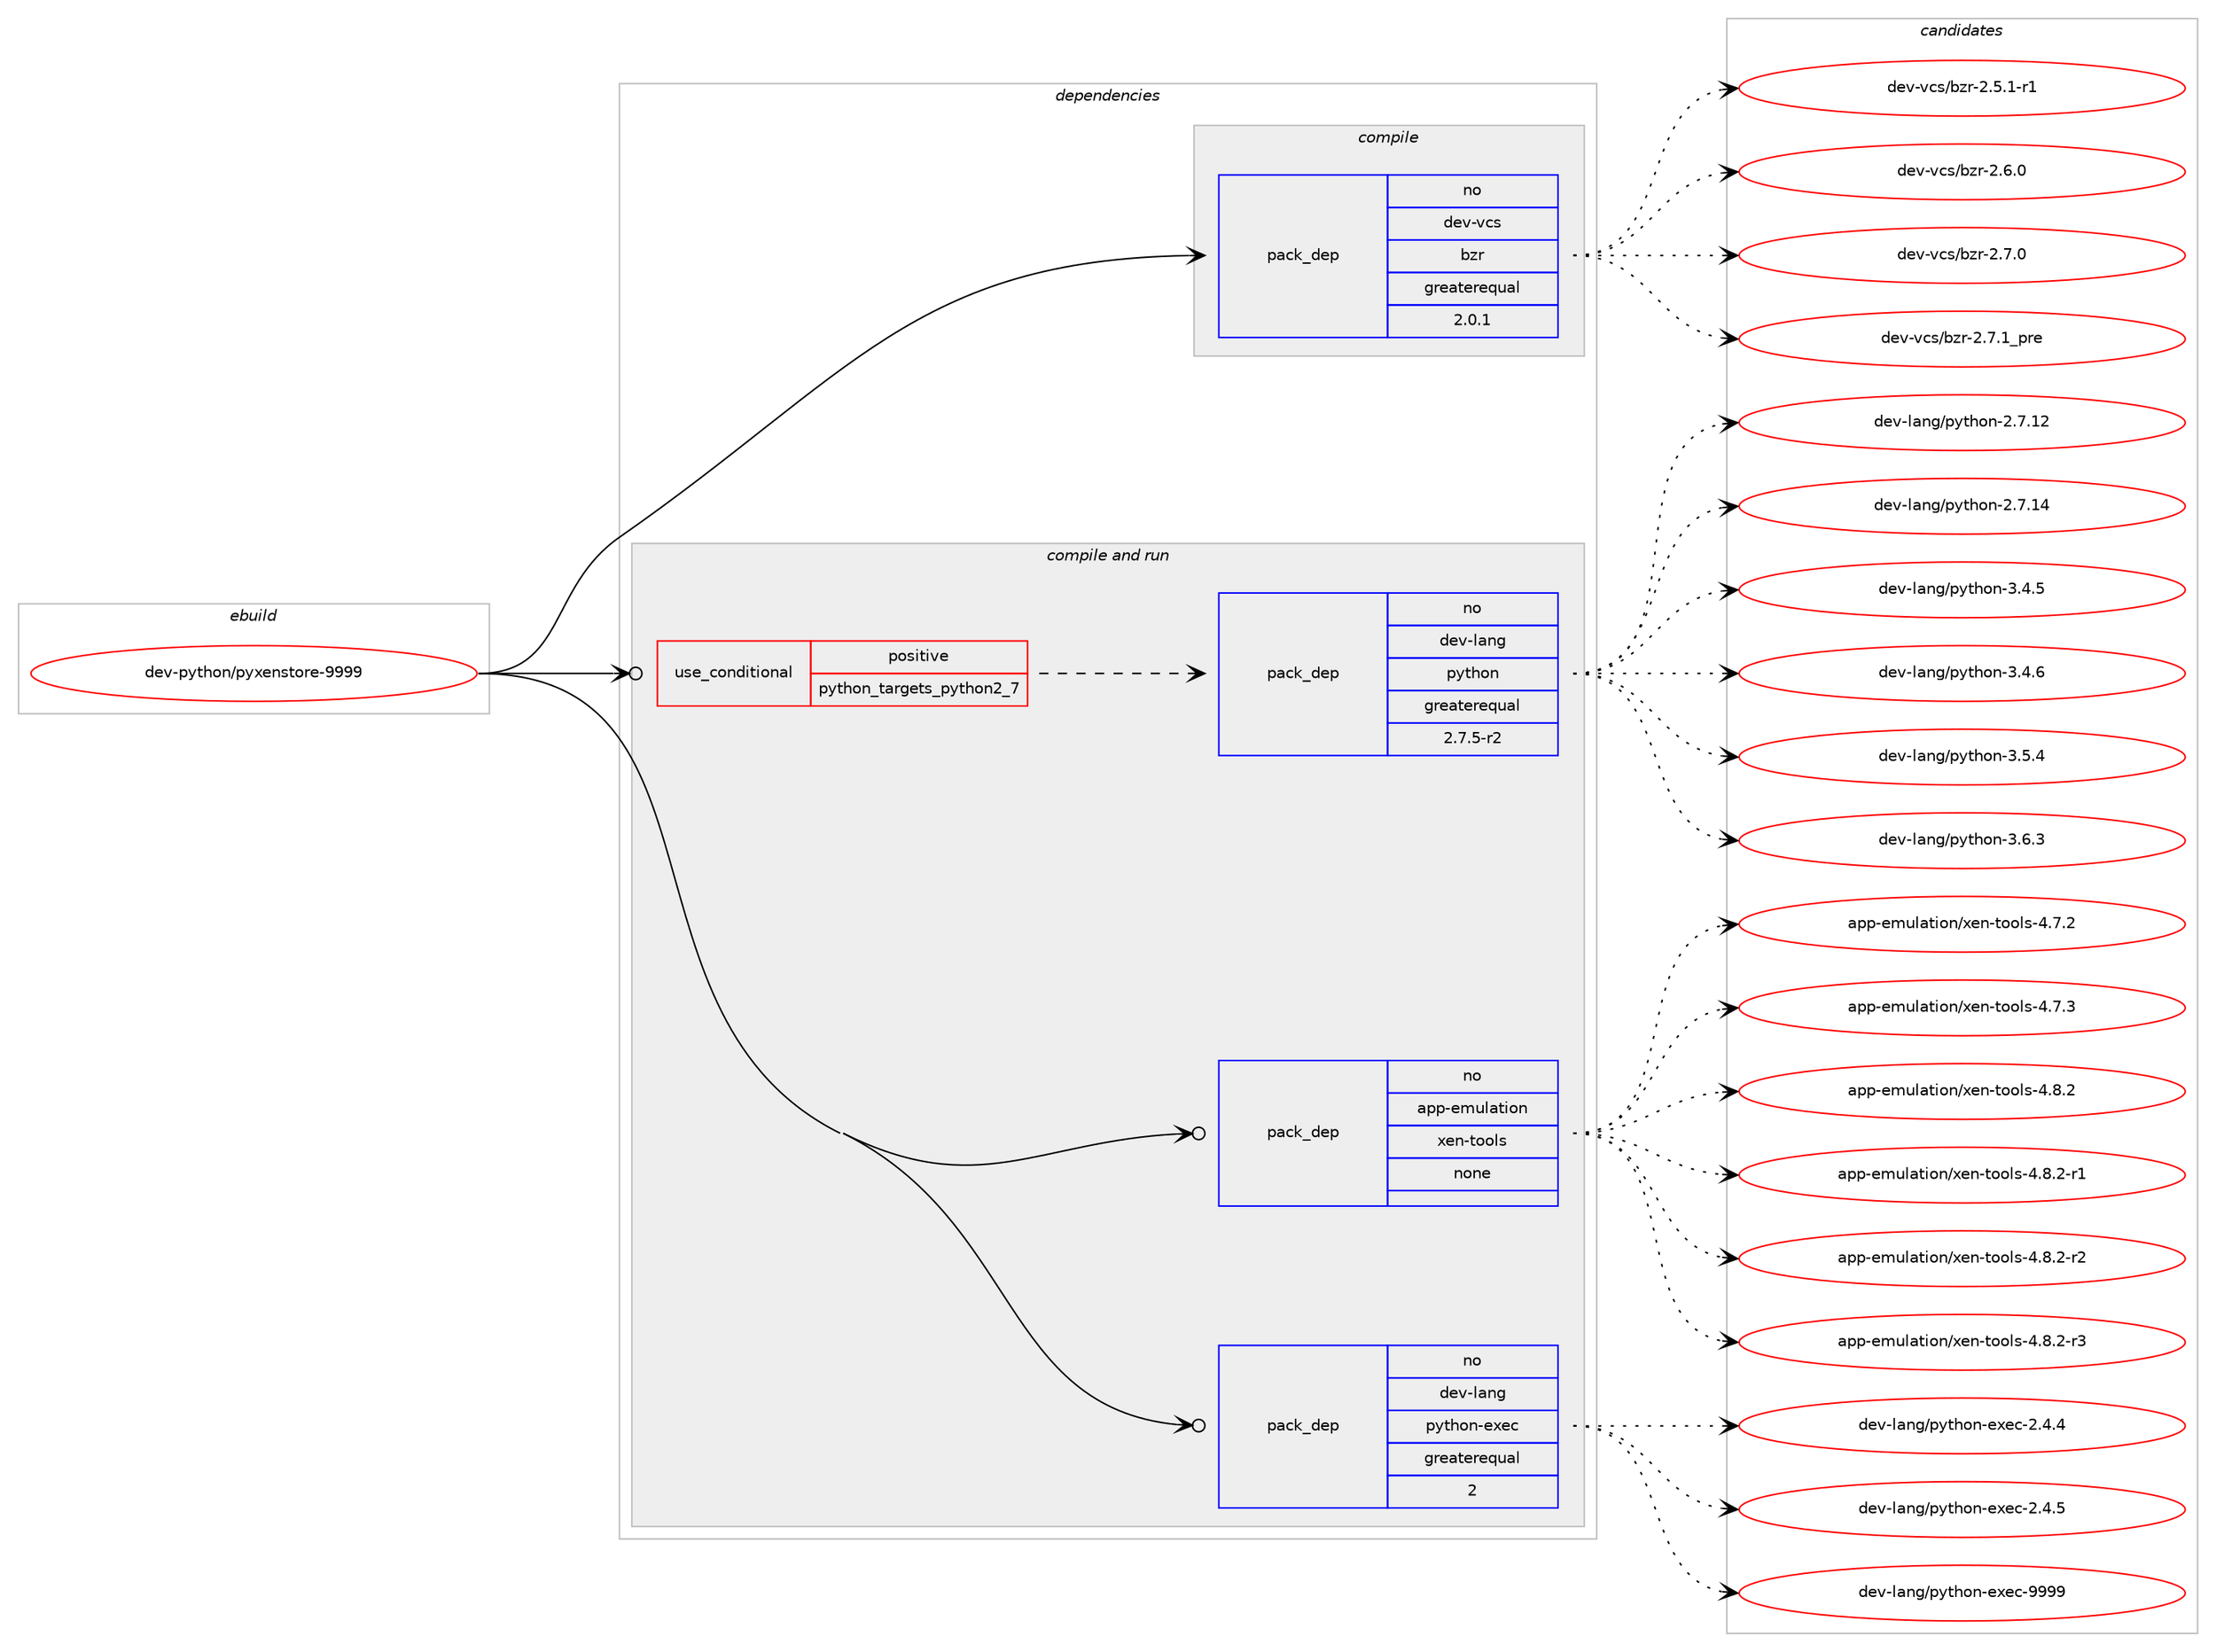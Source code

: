 digraph prolog {

# *************
# Graph options
# *************

newrank=true;
concentrate=true;
compound=true;
graph [rankdir=LR,fontname=Helvetica,fontsize=10,ranksep=1.5];#, ranksep=2.5, nodesep=0.2];
edge  [arrowhead=vee];
node  [fontname=Helvetica,fontsize=10];

# **********
# The ebuild
# **********

subgraph cluster_leftcol {
color=gray;
rank=same;
label=<<i>ebuild</i>>;
id [label="dev-python/pyxenstore-9999", color=red, width=4, href="../dev-python/pyxenstore-9999.svg"];
}

# ****************
# The dependencies
# ****************

subgraph cluster_midcol {
color=gray;
label=<<i>dependencies</i>>;
subgraph cluster_compile {
fillcolor="#eeeeee";
style=filled;
label=<<i>compile</i>>;
subgraph pack139655 {
dependency184232 [label=<<TABLE BORDER="0" CELLBORDER="1" CELLSPACING="0" CELLPADDING="4" WIDTH="220"><TR><TD ROWSPAN="6" CELLPADDING="30">pack_dep</TD></TR><TR><TD WIDTH="110">no</TD></TR><TR><TD>dev-vcs</TD></TR><TR><TD>bzr</TD></TR><TR><TD>greaterequal</TD></TR><TR><TD>2.0.1</TD></TR></TABLE>>, shape=none, color=blue];
}
id:e -> dependency184232:w [weight=20,style="solid",arrowhead="vee"];
}
subgraph cluster_compileandrun {
fillcolor="#eeeeee";
style=filled;
label=<<i>compile and run</i>>;
subgraph cond40626 {
dependency184233 [label=<<TABLE BORDER="0" CELLBORDER="1" CELLSPACING="0" CELLPADDING="4"><TR><TD ROWSPAN="3" CELLPADDING="10">use_conditional</TD></TR><TR><TD>positive</TD></TR><TR><TD>python_targets_python2_7</TD></TR></TABLE>>, shape=none, color=red];
subgraph pack139656 {
dependency184234 [label=<<TABLE BORDER="0" CELLBORDER="1" CELLSPACING="0" CELLPADDING="4" WIDTH="220"><TR><TD ROWSPAN="6" CELLPADDING="30">pack_dep</TD></TR><TR><TD WIDTH="110">no</TD></TR><TR><TD>dev-lang</TD></TR><TR><TD>python</TD></TR><TR><TD>greaterequal</TD></TR><TR><TD>2.7.5-r2</TD></TR></TABLE>>, shape=none, color=blue];
}
dependency184233:e -> dependency184234:w [weight=20,style="dashed",arrowhead="vee"];
}
id:e -> dependency184233:w [weight=20,style="solid",arrowhead="odotvee"];
subgraph pack139657 {
dependency184235 [label=<<TABLE BORDER="0" CELLBORDER="1" CELLSPACING="0" CELLPADDING="4" WIDTH="220"><TR><TD ROWSPAN="6" CELLPADDING="30">pack_dep</TD></TR><TR><TD WIDTH="110">no</TD></TR><TR><TD>app-emulation</TD></TR><TR><TD>xen-tools</TD></TR><TR><TD>none</TD></TR><TR><TD></TD></TR></TABLE>>, shape=none, color=blue];
}
id:e -> dependency184235:w [weight=20,style="solid",arrowhead="odotvee"];
subgraph pack139658 {
dependency184236 [label=<<TABLE BORDER="0" CELLBORDER="1" CELLSPACING="0" CELLPADDING="4" WIDTH="220"><TR><TD ROWSPAN="6" CELLPADDING="30">pack_dep</TD></TR><TR><TD WIDTH="110">no</TD></TR><TR><TD>dev-lang</TD></TR><TR><TD>python-exec</TD></TR><TR><TD>greaterequal</TD></TR><TR><TD>2</TD></TR></TABLE>>, shape=none, color=blue];
}
id:e -> dependency184236:w [weight=20,style="solid",arrowhead="odotvee"];
}
subgraph cluster_run {
fillcolor="#eeeeee";
style=filled;
label=<<i>run</i>>;
}
}

# **************
# The candidates
# **************

subgraph cluster_choices {
rank=same;
color=gray;
label=<<i>candidates</i>>;

subgraph choice139655 {
color=black;
nodesep=1;
choice100101118451189911547981221144550465346494511449 [label="dev-vcs/bzr-2.5.1-r1", color=red, width=4,href="../dev-vcs/bzr-2.5.1-r1.svg"];
choice10010111845118991154798122114455046544648 [label="dev-vcs/bzr-2.6.0", color=red, width=4,href="../dev-vcs/bzr-2.6.0.svg"];
choice10010111845118991154798122114455046554648 [label="dev-vcs/bzr-2.7.0", color=red, width=4,href="../dev-vcs/bzr-2.7.0.svg"];
choice1001011184511899115479812211445504655464995112114101 [label="dev-vcs/bzr-2.7.1_pre", color=red, width=4,href="../dev-vcs/bzr-2.7.1_pre.svg"];
dependency184232:e -> choice100101118451189911547981221144550465346494511449:w [style=dotted,weight="100"];
dependency184232:e -> choice10010111845118991154798122114455046544648:w [style=dotted,weight="100"];
dependency184232:e -> choice10010111845118991154798122114455046554648:w [style=dotted,weight="100"];
dependency184232:e -> choice1001011184511899115479812211445504655464995112114101:w [style=dotted,weight="100"];
}
subgraph choice139656 {
color=black;
nodesep=1;
choice10010111845108971101034711212111610411111045504655464950 [label="dev-lang/python-2.7.12", color=red, width=4,href="../dev-lang/python-2.7.12.svg"];
choice10010111845108971101034711212111610411111045504655464952 [label="dev-lang/python-2.7.14", color=red, width=4,href="../dev-lang/python-2.7.14.svg"];
choice100101118451089711010347112121116104111110455146524653 [label="dev-lang/python-3.4.5", color=red, width=4,href="../dev-lang/python-3.4.5.svg"];
choice100101118451089711010347112121116104111110455146524654 [label="dev-lang/python-3.4.6", color=red, width=4,href="../dev-lang/python-3.4.6.svg"];
choice100101118451089711010347112121116104111110455146534652 [label="dev-lang/python-3.5.4", color=red, width=4,href="../dev-lang/python-3.5.4.svg"];
choice100101118451089711010347112121116104111110455146544651 [label="dev-lang/python-3.6.3", color=red, width=4,href="../dev-lang/python-3.6.3.svg"];
dependency184234:e -> choice10010111845108971101034711212111610411111045504655464950:w [style=dotted,weight="100"];
dependency184234:e -> choice10010111845108971101034711212111610411111045504655464952:w [style=dotted,weight="100"];
dependency184234:e -> choice100101118451089711010347112121116104111110455146524653:w [style=dotted,weight="100"];
dependency184234:e -> choice100101118451089711010347112121116104111110455146524654:w [style=dotted,weight="100"];
dependency184234:e -> choice100101118451089711010347112121116104111110455146534652:w [style=dotted,weight="100"];
dependency184234:e -> choice100101118451089711010347112121116104111110455146544651:w [style=dotted,weight="100"];
}
subgraph choice139657 {
color=black;
nodesep=1;
choice9711211245101109117108971161051111104712010111045116111111108115455246554650 [label="app-emulation/xen-tools-4.7.2", color=red, width=4,href="../app-emulation/xen-tools-4.7.2.svg"];
choice9711211245101109117108971161051111104712010111045116111111108115455246554651 [label="app-emulation/xen-tools-4.7.3", color=red, width=4,href="../app-emulation/xen-tools-4.7.3.svg"];
choice9711211245101109117108971161051111104712010111045116111111108115455246564650 [label="app-emulation/xen-tools-4.8.2", color=red, width=4,href="../app-emulation/xen-tools-4.8.2.svg"];
choice97112112451011091171089711610511111047120101110451161111111081154552465646504511449 [label="app-emulation/xen-tools-4.8.2-r1", color=red, width=4,href="../app-emulation/xen-tools-4.8.2-r1.svg"];
choice97112112451011091171089711610511111047120101110451161111111081154552465646504511450 [label="app-emulation/xen-tools-4.8.2-r2", color=red, width=4,href="../app-emulation/xen-tools-4.8.2-r2.svg"];
choice97112112451011091171089711610511111047120101110451161111111081154552465646504511451 [label="app-emulation/xen-tools-4.8.2-r3", color=red, width=4,href="../app-emulation/xen-tools-4.8.2-r3.svg"];
dependency184235:e -> choice9711211245101109117108971161051111104712010111045116111111108115455246554650:w [style=dotted,weight="100"];
dependency184235:e -> choice9711211245101109117108971161051111104712010111045116111111108115455246554651:w [style=dotted,weight="100"];
dependency184235:e -> choice9711211245101109117108971161051111104712010111045116111111108115455246564650:w [style=dotted,weight="100"];
dependency184235:e -> choice97112112451011091171089711610511111047120101110451161111111081154552465646504511449:w [style=dotted,weight="100"];
dependency184235:e -> choice97112112451011091171089711610511111047120101110451161111111081154552465646504511450:w [style=dotted,weight="100"];
dependency184235:e -> choice97112112451011091171089711610511111047120101110451161111111081154552465646504511451:w [style=dotted,weight="100"];
}
subgraph choice139658 {
color=black;
nodesep=1;
choice1001011184510897110103471121211161041111104510112010199455046524652 [label="dev-lang/python-exec-2.4.4", color=red, width=4,href="../dev-lang/python-exec-2.4.4.svg"];
choice1001011184510897110103471121211161041111104510112010199455046524653 [label="dev-lang/python-exec-2.4.5", color=red, width=4,href="../dev-lang/python-exec-2.4.5.svg"];
choice10010111845108971101034711212111610411111045101120101994557575757 [label="dev-lang/python-exec-9999", color=red, width=4,href="../dev-lang/python-exec-9999.svg"];
dependency184236:e -> choice1001011184510897110103471121211161041111104510112010199455046524652:w [style=dotted,weight="100"];
dependency184236:e -> choice1001011184510897110103471121211161041111104510112010199455046524653:w [style=dotted,weight="100"];
dependency184236:e -> choice10010111845108971101034711212111610411111045101120101994557575757:w [style=dotted,weight="100"];
}
}

}
